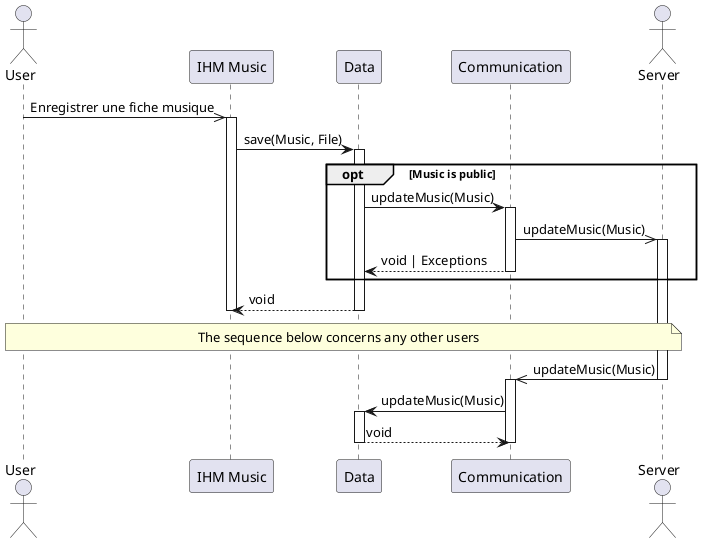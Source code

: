 @startuml Edit Music (client side)
actor User
participant "IHM Music" as IHM
participant Data
participant Communication
actor Server

User ->> IHM : Enregistrer une fiche musique
activate IHM

IHM -> Data : save(Music, File)
activate Data

opt Music is public
    Data -> Communication : updateMusic(Music)
    activate Communication
    Communication ->> Server : updateMusic(Music)
    activate Server
    Communication --> Data : void | Exceptions
    deactivate Communication
end

Data --> IHM : void
deactivate Data
deactivate IHM


note across: The sequence below concerns any other users
Server ->> Communication : updateMusic(Music)
deactivate Server
activate Communication
Communication -> Data : updateMusic(Music)
activate Data
Data --> Communication : void
deactivate Data
deactivate Communication

@enduml